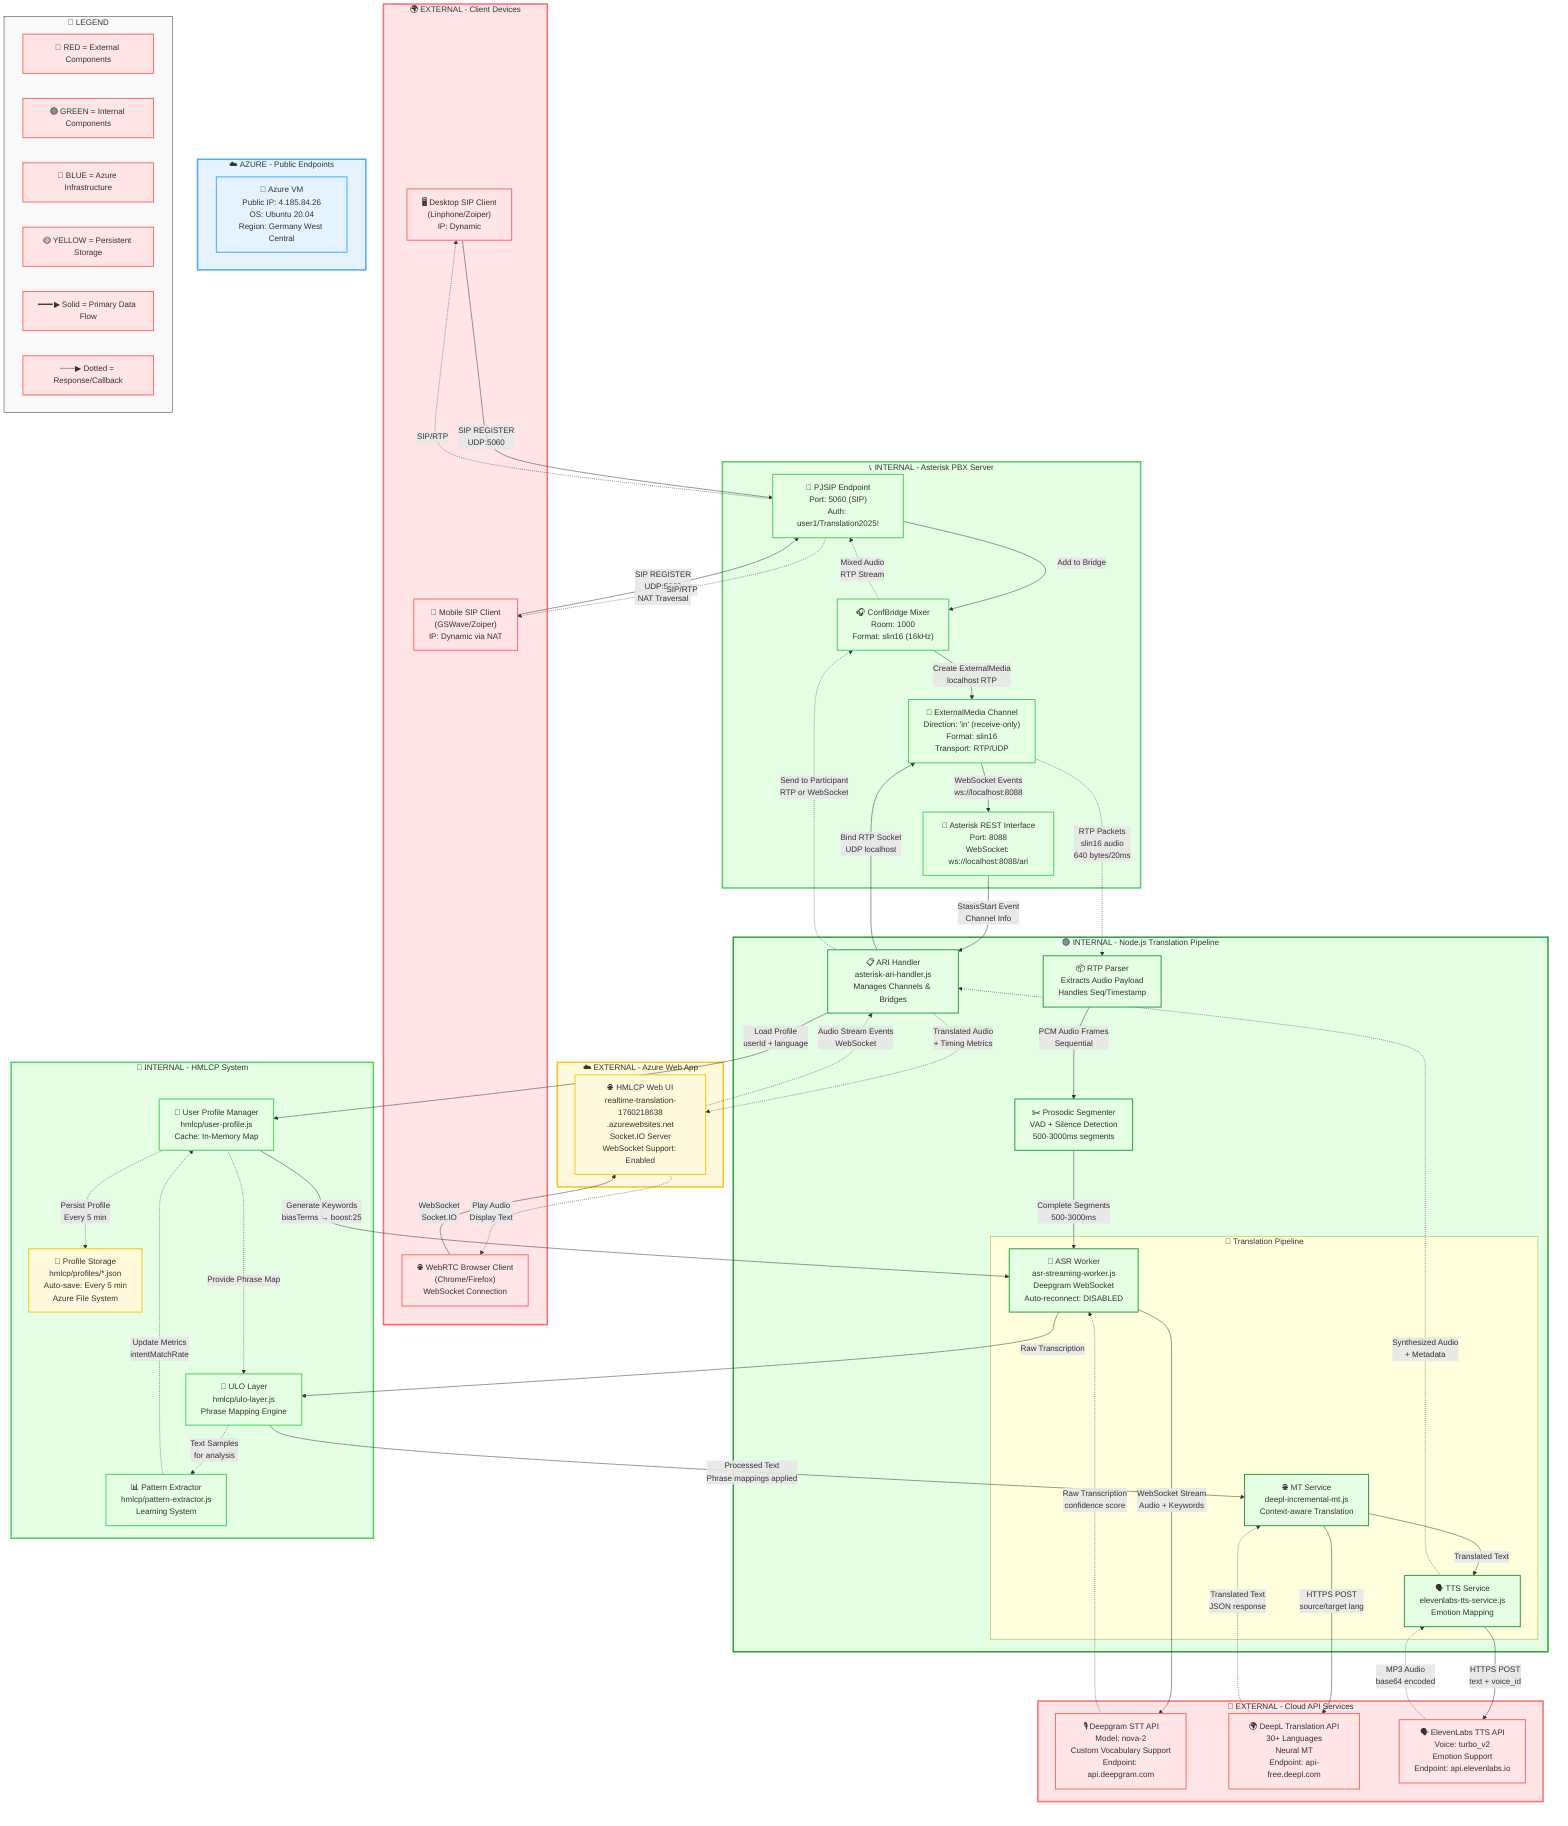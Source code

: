 %% HMLCP Real-Time Translation System Architecture
%% Emphasizing Internal vs External Components

graph TB
    %% ====================================================================
    %% EXTERNAL COMPONENTS (Client-Side)
    %% ====================================================================
    subgraph EXTERNAL_CLIENTS["🌍 EXTERNAL - Client Devices"]
        style EXTERNAL_CLIENTS fill:#ffe5e5,stroke:#ff6b6b,stroke-width:3px

        DESKTOP["🖥️ Desktop SIP Client<br/>(Linphone/Zoiper)<br/>IP: Dynamic"]
        MOBILE["📱 Mobile SIP Client<br/>(GSWave/Zoiper)<br/>IP: Dynamic via NAT"]
        WEBRTC["🌐 WebRTC Browser Client<br/>(Chrome/Firefox)<br/>WebSocket Connection"]
    end

    %% ====================================================================
    %% AZURE INFRASTRUCTURE (Internal - Entry Point)
    %% ====================================================================
    subgraph AZURE_EXTERNAL["☁️ AZURE - Public Endpoints"]
        style AZURE_EXTERNAL fill:#e5f3ff,stroke:#4dabf7,stroke-width:3px

        AZURE_VM["🔵 Azure VM<br/>Public IP: 4.185.84.26<br/>OS: Ubuntu 20.04<br/>Region: Germany West Central"]
    end

    %% ====================================================================
    %% INTERNAL - ASTERISK PBX LAYER
    %% ====================================================================
    subgraph INTERNAL_ASTERISK["📞 INTERNAL - Asterisk PBX Server"]
        style INTERNAL_ASTERISK fill:#e5ffe5,stroke:#51cf66,stroke-width:3px

        PJSIP["🔌 PJSIP Endpoint<br/>Port: 5060 (SIP)<br/>Auth: user1/Translation2025!"]
        CONFBRIDGE["🎧 ConfBridge Mixer<br/>Room: 1000<br/>Format: slin16 (16kHz)"]
        EXTMEDIA["📡 ExternalMedia Channel<br/>Direction: 'in' (receive-only)<br/>Format: slin16<br/>Transport: RTP/UDP"]
        ARI["🔗 Asterisk REST Interface<br/>Port: 8088<br/>WebSocket: ws://localhost:8088/ari"]
    end

    %% ====================================================================
    %% INTERNAL - NODE.JS APPLICATION LAYER
    %% ====================================================================
    subgraph INTERNAL_NODEJS["🟢 INTERNAL - Node.js Translation Pipeline"]
        style INTERNAL_NODEJS fill:#e5ffe5,stroke:#2f9e44,stroke-width:3px

        ARI_HANDLER["📋 ARI Handler<br/>asterisk-ari-handler.js<br/>Manages Channels & Bridges"]
        RTP_PARSER["📦 RTP Parser<br/>Extracts Audio Payload<br/>Handles Seq/Timestamp"]
        SEGMENTER["✂️ Prosodic Segmenter<br/>VAD + Silence Detection<br/>500-3000ms segments"]

        subgraph TRANSLATION_PIPELINE["🔄 Translation Pipeline"]
            ASR_WORKER["🎤 ASR Worker<br/>asr-streaming-worker.js<br/>Deepgram WebSocket<br/>Auto-reconnect: DISABLED"]
            MT_SERVICE["🌐 MT Service<br/>deepl-incremental-mt.js<br/>Context-aware Translation"]
            TTS_SERVICE["🗣️ TTS Service<br/>elevenlabs-tts-service.js<br/>Emotion Mapping"]
        end
    end

    %% ====================================================================
    %% INTERNAL - HMLCP SYSTEM
    %% ====================================================================
    subgraph INTERNAL_HMLCP["🧠 INTERNAL - HMLCP System"]
        style INTERNAL_HMLCP fill:#e5ffe5,stroke:#51cf66,stroke-width:3px

        USER_PROFILE["👤 User Profile Manager<br/>hmlcp/user-profile.js<br/>Cache: In-Memory Map"]
        ULO_LAYER["🔄 ULO Layer<br/>hmlcp/ulo-layer.js<br/>Phrase Mapping Engine"]
        PATTERN_EXT["📊 Pattern Extractor<br/>hmlcp/pattern-extractor.js<br/>Learning System"]

        PROFILE_STORAGE["💾 Profile Storage<br/>hmlcp/profiles/*.json<br/>Auto-save: Every 5 min<br/>Azure File System"]
    end

    %% ====================================================================
    %% EXTERNAL - API SERVICES
    %% ====================================================================
    subgraph EXTERNAL_APIS["🔴 EXTERNAL - Cloud API Services"]
        style EXTERNAL_APIS fill:#ffe5e5,stroke:#ff6b6b,stroke-width:3px

        DEEPGRAM["🎙️ Deepgram STT API<br/>Model: nova-2<br/>Custom Vocabulary Support<br/>Endpoint: api.deepgram.com"]
        DEEPL["🌍 DeepL Translation API<br/>30+ Languages<br/>Neural MT<br/>Endpoint: api-free.deepl.com"]
        ELEVENLABS["🗣️ ElevenLabs TTS API<br/>Voice: turbo_v2<br/>Emotion Support<br/>Endpoint: api.elevenlabs.io"]
    end

    %% ====================================================================
    %% EXTERNAL - AZURE WEBAPP (HMLCP WebUI)
    %% ====================================================================
    subgraph EXTERNAL_AZURE_WEBAPP["☁️ EXTERNAL - Azure Web App"]
        style EXTERNAL_AZURE_WEBAPP fill:#fff9db,stroke:#fcc419,stroke-width:3px

        WEBAPP["🌐 HMLCP Web UI<br/>realtime-translation-1760218638<br/>.azurewebsites.net<br/>Socket.IO Server<br/>WebSocket Support: Enabled"]
    end

    %% ====================================================================
    %% CONNECTION FLOWS
    %% ====================================================================

    %% Client to Asterisk Connections
    DESKTOP -->|"SIP REGISTER<br/>UDP:5060"| PJSIP
    MOBILE -->|"SIP REGISTER<br/>UDP:5060<br/>NAT Traversal"| PJSIP
    WEBRTC -->|"WebSocket<br/>Socket.IO"| WEBAPP

    %% Asterisk Internal Flow
    PJSIP -->|"Add to Bridge"| CONFBRIDGE
    CONFBRIDGE -->|"Create ExternalMedia<br/>localhost RTP"| EXTMEDIA
    EXTMEDIA -->|"WebSocket Events<br/>ws://localhost:8088"| ARI

    %% ARI to Node.js Pipeline
    ARI -->|"StasisStart Event<br/>Channel Info"| ARI_HANDLER
    ARI_HANDLER -->|"Bind RTP Socket<br/>UDP localhost"| EXTMEDIA
    EXTMEDIA -.->|"RTP Packets<br/>slin16 audio<br/>640 bytes/20ms"| RTP_PARSER

    %% Translation Pipeline Flow
    RTP_PARSER -->|"PCM Audio Frames<br/>Sequential"| SEGMENTER
    SEGMENTER -->|"Complete Segments<br/>500-3000ms"| ASR_WORKER

    %% HMLCP Integration
    ARI_HANDLER -->|"Load Profile<br/>userId + language"| USER_PROFILE
    USER_PROFILE -->|"Generate Keywords<br/>biasTerms → boost:25"| ASR_WORKER
    USER_PROFILE -.->|"Provide Phrase Map"| ULO_LAYER
    USER_PROFILE -.->|"Persist Profile<br/>Every 5 min"| PROFILE_STORAGE

    %% External API Calls
    ASR_WORKER -->|"WebSocket Stream<br/>Audio + Keywords"| DEEPGRAM
    DEEPGRAM -.->|"Raw Transcription<br/>confidence score"| ASR_WORKER

    ASR_WORKER -->|"Raw Transcription"| ULO_LAYER
    ULO_LAYER -->|"Processed Text<br/>Phrase mappings applied"| MT_SERVICE

    MT_SERVICE -->|"HTTPS POST<br/>source/target lang"| DEEPL
    DEEPL -.->|"Translated Text<br/>JSON response"| MT_SERVICE

    MT_SERVICE -->|"Translated Text"| TTS_SERVICE
    TTS_SERVICE -->|"HTTPS POST<br/>text + voice_id"| ELEVENLABS
    ELEVENLABS -.->|"MP3 Audio<br/>base64 encoded"| TTS_SERVICE

    %% Learning Loop
    ULO_LAYER -.->|"Text Samples<br/>for analysis"| PATTERN_EXT
    PATTERN_EXT -.->|"Update Metrics<br/>intentMatchRate"| USER_PROFILE

    %% Output to Clients
    TTS_SERVICE -.->|"Synthesized Audio<br/>+ Metadata"| ARI_HANDLER
    ARI_HANDLER -.->|"Send to Participant<br/>RTP or WebSocket"| CONFBRIDGE
    CONFBRIDGE -.->|"Mixed Audio<br/>RTP Stream"| PJSIP
    PJSIP -.->|"SIP/RTP"| DESKTOP
    PJSIP -.->|"SIP/RTP"| MOBILE

    %% WebApp Integration
    WEBAPP -.->|"Audio Stream Events<br/>WebSocket"| ARI_HANDLER
    ARI_HANDLER -.->|"Translated Audio<br/>+ Timing Metrics"| WEBAPP
    WEBAPP -.->|"Play Audio<br/>Display Text"| WEBRTC

    %% ====================================================================
    %% STYLING
    %% ====================================================================

    classDef externalClient fill:#ffe5e5,stroke:#ff6b6b,stroke-width:2px,color:#333
    classDef externalAPI fill:#ffe5e5,stroke:#ff6b6b,stroke-width:2px,color:#333
    classDef internalAsterisk fill:#e5ffe5,stroke:#51cf66,stroke-width:2px,color:#333
    classDef internalNodeJS fill:#e5ffe5,stroke:#2f9e44,stroke-width:2px,color:#333
    classDef internalHMLCP fill:#e5ffe5,stroke:#51cf66,stroke-width:2px,color:#333
    classDef azureInfra fill:#e5f3ff,stroke:#4dabf7,stroke-width:2px,color:#333
    classDef storage fill:#fff9db,stroke:#fcc419,stroke-width:2px,color:#333

    class DESKTOP,MOBILE,WEBRTC externalClient
    class DEEPGRAM,DEEPL,ELEVENLABS externalAPI
    class PJSIP,CONFBRIDGE,EXTMEDIA,ARI internalAsterisk
    class ARI_HANDLER,RTP_PARSER,SEGMENTER,ASR_WORKER,MT_SERVICE,TTS_SERVICE internalNodeJS
    class USER_PROFILE,ULO_LAYER,PATTERN_EXT internalHMLCP
    class AZURE_VM azureInfra
    class PROFILE_STORAGE,WEBAPP storage

    %% ====================================================================
    %% LEGEND
    %% ====================================================================

    subgraph LEGEND["📖 LEGEND"]
        style LEGEND fill:#f8f9fa,stroke:#333,stroke-width:1px

        L1["🔴 RED = External Components"]
        L2["🟢 GREEN = Internal Components"]
        L3["🔵 BLUE = Azure Infrastructure"]
        L4["🟡 YELLOW = Persistent Storage"]
        L5["━━━▶ Solid = Primary Data Flow"]
        L6["┄┄┄▶ Dotted = Response/Callback"]
    end

    class L1,L2,L3,L4,L5,L6 externalClient